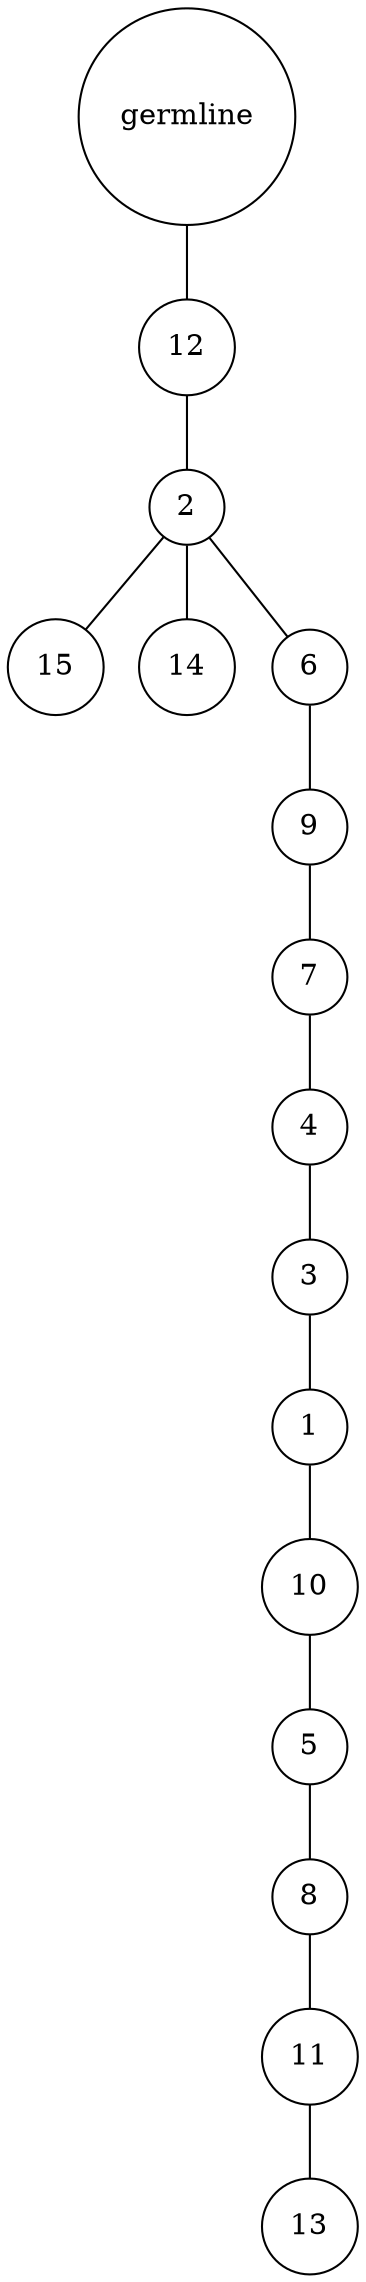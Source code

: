 graph {
	rankdir=UD;
	splines=line;
	node [shape=circle]
	"0x7ff145b21f10" [label="germline"];
	"0x7ff145b21f40" [label="12"];
	"0x7ff145b21f10" -- "0x7ff145b21f40" ;
	"0x7ff145b21f70" [label="2"];
	"0x7ff145b21f40" -- "0x7ff145b21f70" ;
	"0x7ff145b21fa0" [label="15"];
	"0x7ff145b21f70" -- "0x7ff145b21fa0" ;
	"0x7ff145b21fd0" [label="14"];
	"0x7ff145b21f70" -- "0x7ff145b21fd0" ;
	"0x7ff170725040" [label="6"];
	"0x7ff145b21f70" -- "0x7ff170725040" ;
	"0x7ff170725070" [label="9"];
	"0x7ff170725040" -- "0x7ff170725070" ;
	"0x7ff1707250a0" [label="7"];
	"0x7ff170725070" -- "0x7ff1707250a0" ;
	"0x7ff1707250d0" [label="4"];
	"0x7ff1707250a0" -- "0x7ff1707250d0" ;
	"0x7ff170725100" [label="3"];
	"0x7ff1707250d0" -- "0x7ff170725100" ;
	"0x7ff170725130" [label="1"];
	"0x7ff170725100" -- "0x7ff170725130" ;
	"0x7ff170725160" [label="10"];
	"0x7ff170725130" -- "0x7ff170725160" ;
	"0x7ff170725190" [label="5"];
	"0x7ff170725160" -- "0x7ff170725190" ;
	"0x7ff1707251c0" [label="8"];
	"0x7ff170725190" -- "0x7ff1707251c0" ;
	"0x7ff1707251f0" [label="11"];
	"0x7ff1707251c0" -- "0x7ff1707251f0" ;
	"0x7ff170725220" [label="13"];
	"0x7ff1707251f0" -- "0x7ff170725220" ;
}
